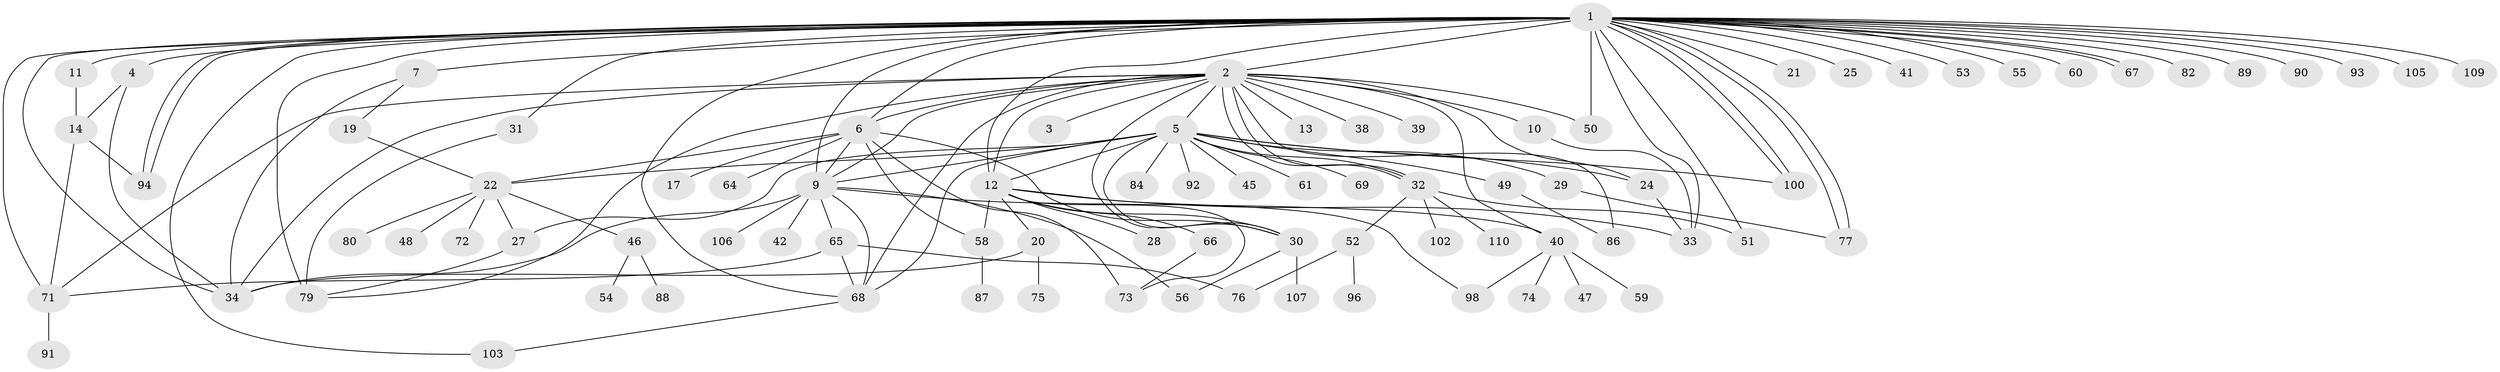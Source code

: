 // original degree distribution, {34: 0.008928571428571428, 25: 0.008928571428571428, 1: 0.375, 4: 0.07142857142857142, 17: 0.017857142857142856, 3: 0.16071428571428573, 8: 0.008928571428571428, 6: 0.026785714285714284, 2: 0.25892857142857145, 11: 0.008928571428571428, 9: 0.008928571428571428, 7: 0.017857142857142856, 5: 0.026785714285714284}
// Generated by graph-tools (version 1.1) at 2025/11/02/27/25 16:11:12]
// undirected, 85 vertices, 136 edges
graph export_dot {
graph [start="1"]
  node [color=gray90,style=filled];
  1 [super="+16"];
  2 [super="+111"];
  3;
  4 [super="+36"];
  5 [super="+23"];
  6 [super="+8"];
  7 [super="+37"];
  9 [super="+15"];
  10 [super="+18"];
  11;
  12 [super="+26"];
  13;
  14 [super="+57"];
  17;
  19;
  20 [super="+95"];
  21 [super="+104"];
  22 [super="+35"];
  24 [super="+81"];
  25;
  27 [super="+99"];
  28;
  29;
  30 [super="+70"];
  31 [super="+63"];
  32 [super="+44"];
  33 [super="+112"];
  34 [super="+97"];
  38;
  39;
  40 [super="+43"];
  41;
  42;
  45;
  46;
  47;
  48;
  49;
  50 [super="+62"];
  51;
  52 [super="+85"];
  53;
  54;
  55;
  56;
  58;
  59;
  60;
  61;
  64;
  65 [super="+108"];
  66;
  67;
  68 [super="+83"];
  69;
  71;
  72;
  73;
  74 [super="+78"];
  75;
  76;
  77;
  79 [super="+101"];
  80;
  82;
  84;
  86;
  87;
  88;
  89;
  90;
  91;
  92;
  93;
  94;
  96;
  98;
  100;
  102;
  103;
  105;
  106;
  107;
  109;
  110;
  1 -- 2 [weight=2];
  1 -- 4 [weight=2];
  1 -- 6;
  1 -- 7 [weight=2];
  1 -- 11;
  1 -- 12;
  1 -- 21;
  1 -- 31;
  1 -- 50 [weight=2];
  1 -- 51;
  1 -- 53;
  1 -- 60;
  1 -- 67;
  1 -- 67;
  1 -- 71;
  1 -- 77;
  1 -- 77;
  1 -- 82;
  1 -- 90;
  1 -- 93;
  1 -- 94;
  1 -- 94;
  1 -- 100;
  1 -- 100;
  1 -- 103;
  1 -- 105;
  1 -- 33 [weight=2];
  1 -- 41;
  1 -- 109;
  1 -- 79 [weight=2];
  1 -- 55;
  1 -- 89;
  1 -- 25;
  1 -- 34;
  1 -- 9 [weight=2];
  1 -- 68;
  2 -- 3;
  2 -- 5;
  2 -- 9;
  2 -- 10;
  2 -- 12;
  2 -- 13;
  2 -- 24;
  2 -- 32;
  2 -- 32;
  2 -- 34;
  2 -- 38;
  2 -- 39;
  2 -- 40;
  2 -- 68;
  2 -- 71;
  2 -- 86;
  2 -- 30;
  2 -- 50;
  2 -- 6;
  2 -- 79;
  4 -- 14;
  4 -- 34;
  5 -- 9 [weight=2];
  5 -- 12;
  5 -- 24;
  5 -- 27;
  5 -- 29;
  5 -- 32;
  5 -- 45 [weight=2];
  5 -- 49;
  5 -- 61;
  5 -- 68;
  5 -- 69;
  5 -- 84;
  5 -- 92;
  5 -- 100;
  5 -- 30;
  5 -- 22;
  6 -- 17;
  6 -- 64;
  6 -- 73;
  6 -- 22;
  6 -- 58;
  6 -- 30;
  6 -- 9;
  7 -- 19;
  7 -- 34;
  9 -- 65;
  9 -- 106;
  9 -- 34;
  9 -- 68;
  9 -- 40;
  9 -- 42;
  9 -- 56;
  10 -- 33;
  11 -- 14;
  12 -- 20;
  12 -- 28;
  12 -- 33;
  12 -- 58;
  12 -- 66;
  12 -- 98;
  12 -- 30;
  12 -- 73;
  14 -- 71;
  14 -- 94;
  19 -- 22;
  20 -- 34;
  20 -- 75;
  22 -- 48;
  22 -- 80;
  22 -- 72;
  22 -- 46;
  22 -- 27;
  24 -- 33;
  27 -- 79;
  29 -- 77;
  30 -- 56;
  30 -- 107;
  31 -- 79;
  32 -- 51;
  32 -- 52;
  32 -- 102;
  32 -- 110;
  40 -- 47;
  40 -- 59;
  40 -- 74;
  40 -- 98 [weight=2];
  46 -- 54;
  46 -- 88;
  49 -- 86;
  52 -- 96;
  52 -- 76;
  58 -- 87;
  65 -- 71;
  65 -- 76;
  65 -- 68;
  66 -- 73;
  68 -- 103;
  71 -- 91;
}
